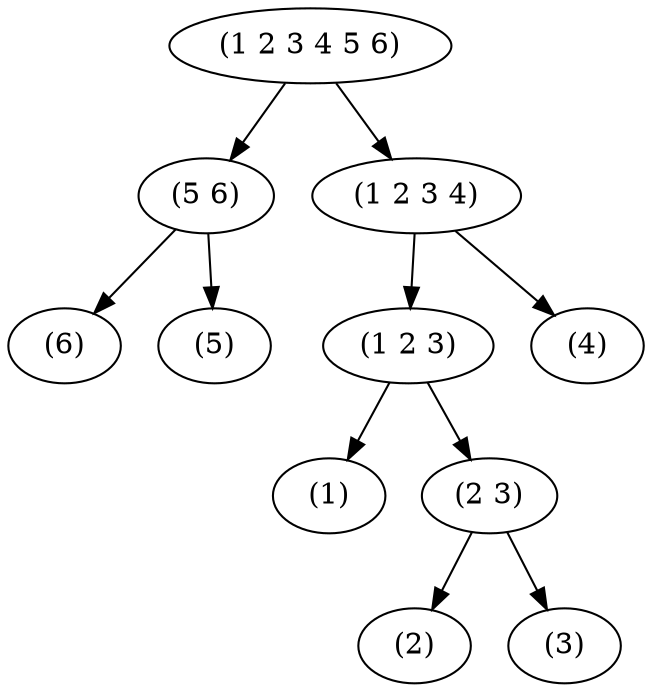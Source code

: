 strict digraph {
        "(1)" [label=<(1)>];
        "(2)" [label=<(2)>];
        "(3)" [label=<(3)>];
        "(2 3)" [label=<(2 3)>];
        "(2 3)" -> "(2)";
        "(2 3)" -> "(3)";
        "(1 2 3)" [label=<(1 2 3)>];
        "(1 2 3)" -> "(1)";
        "(1 2 3)" -> "(2 3)";
        "(4)" [label=<(4)>];
        "(6)" [label=<(6)>];
        "(5)" [label=<(5)>];
        "(5 6)" [label=<(5 6)>];
        "(5 6)" -> "(6)";
        "(5 6)" -> "(5)";
        "(1 2 3 4)" [label=<(1 2 3 4)>];
        "(1 2 3 4)" -> "(1 2 3)";
        "(1 2 3 4)" -> "(4)";
        "(1 2 3 4 5 6)" [label=<(1 2 3 4 5 6)>];
        "(1 2 3 4 5 6)" -> "(5 6)";
        "(1 2 3 4 5 6)" -> "(1 2 3 4)";
}

